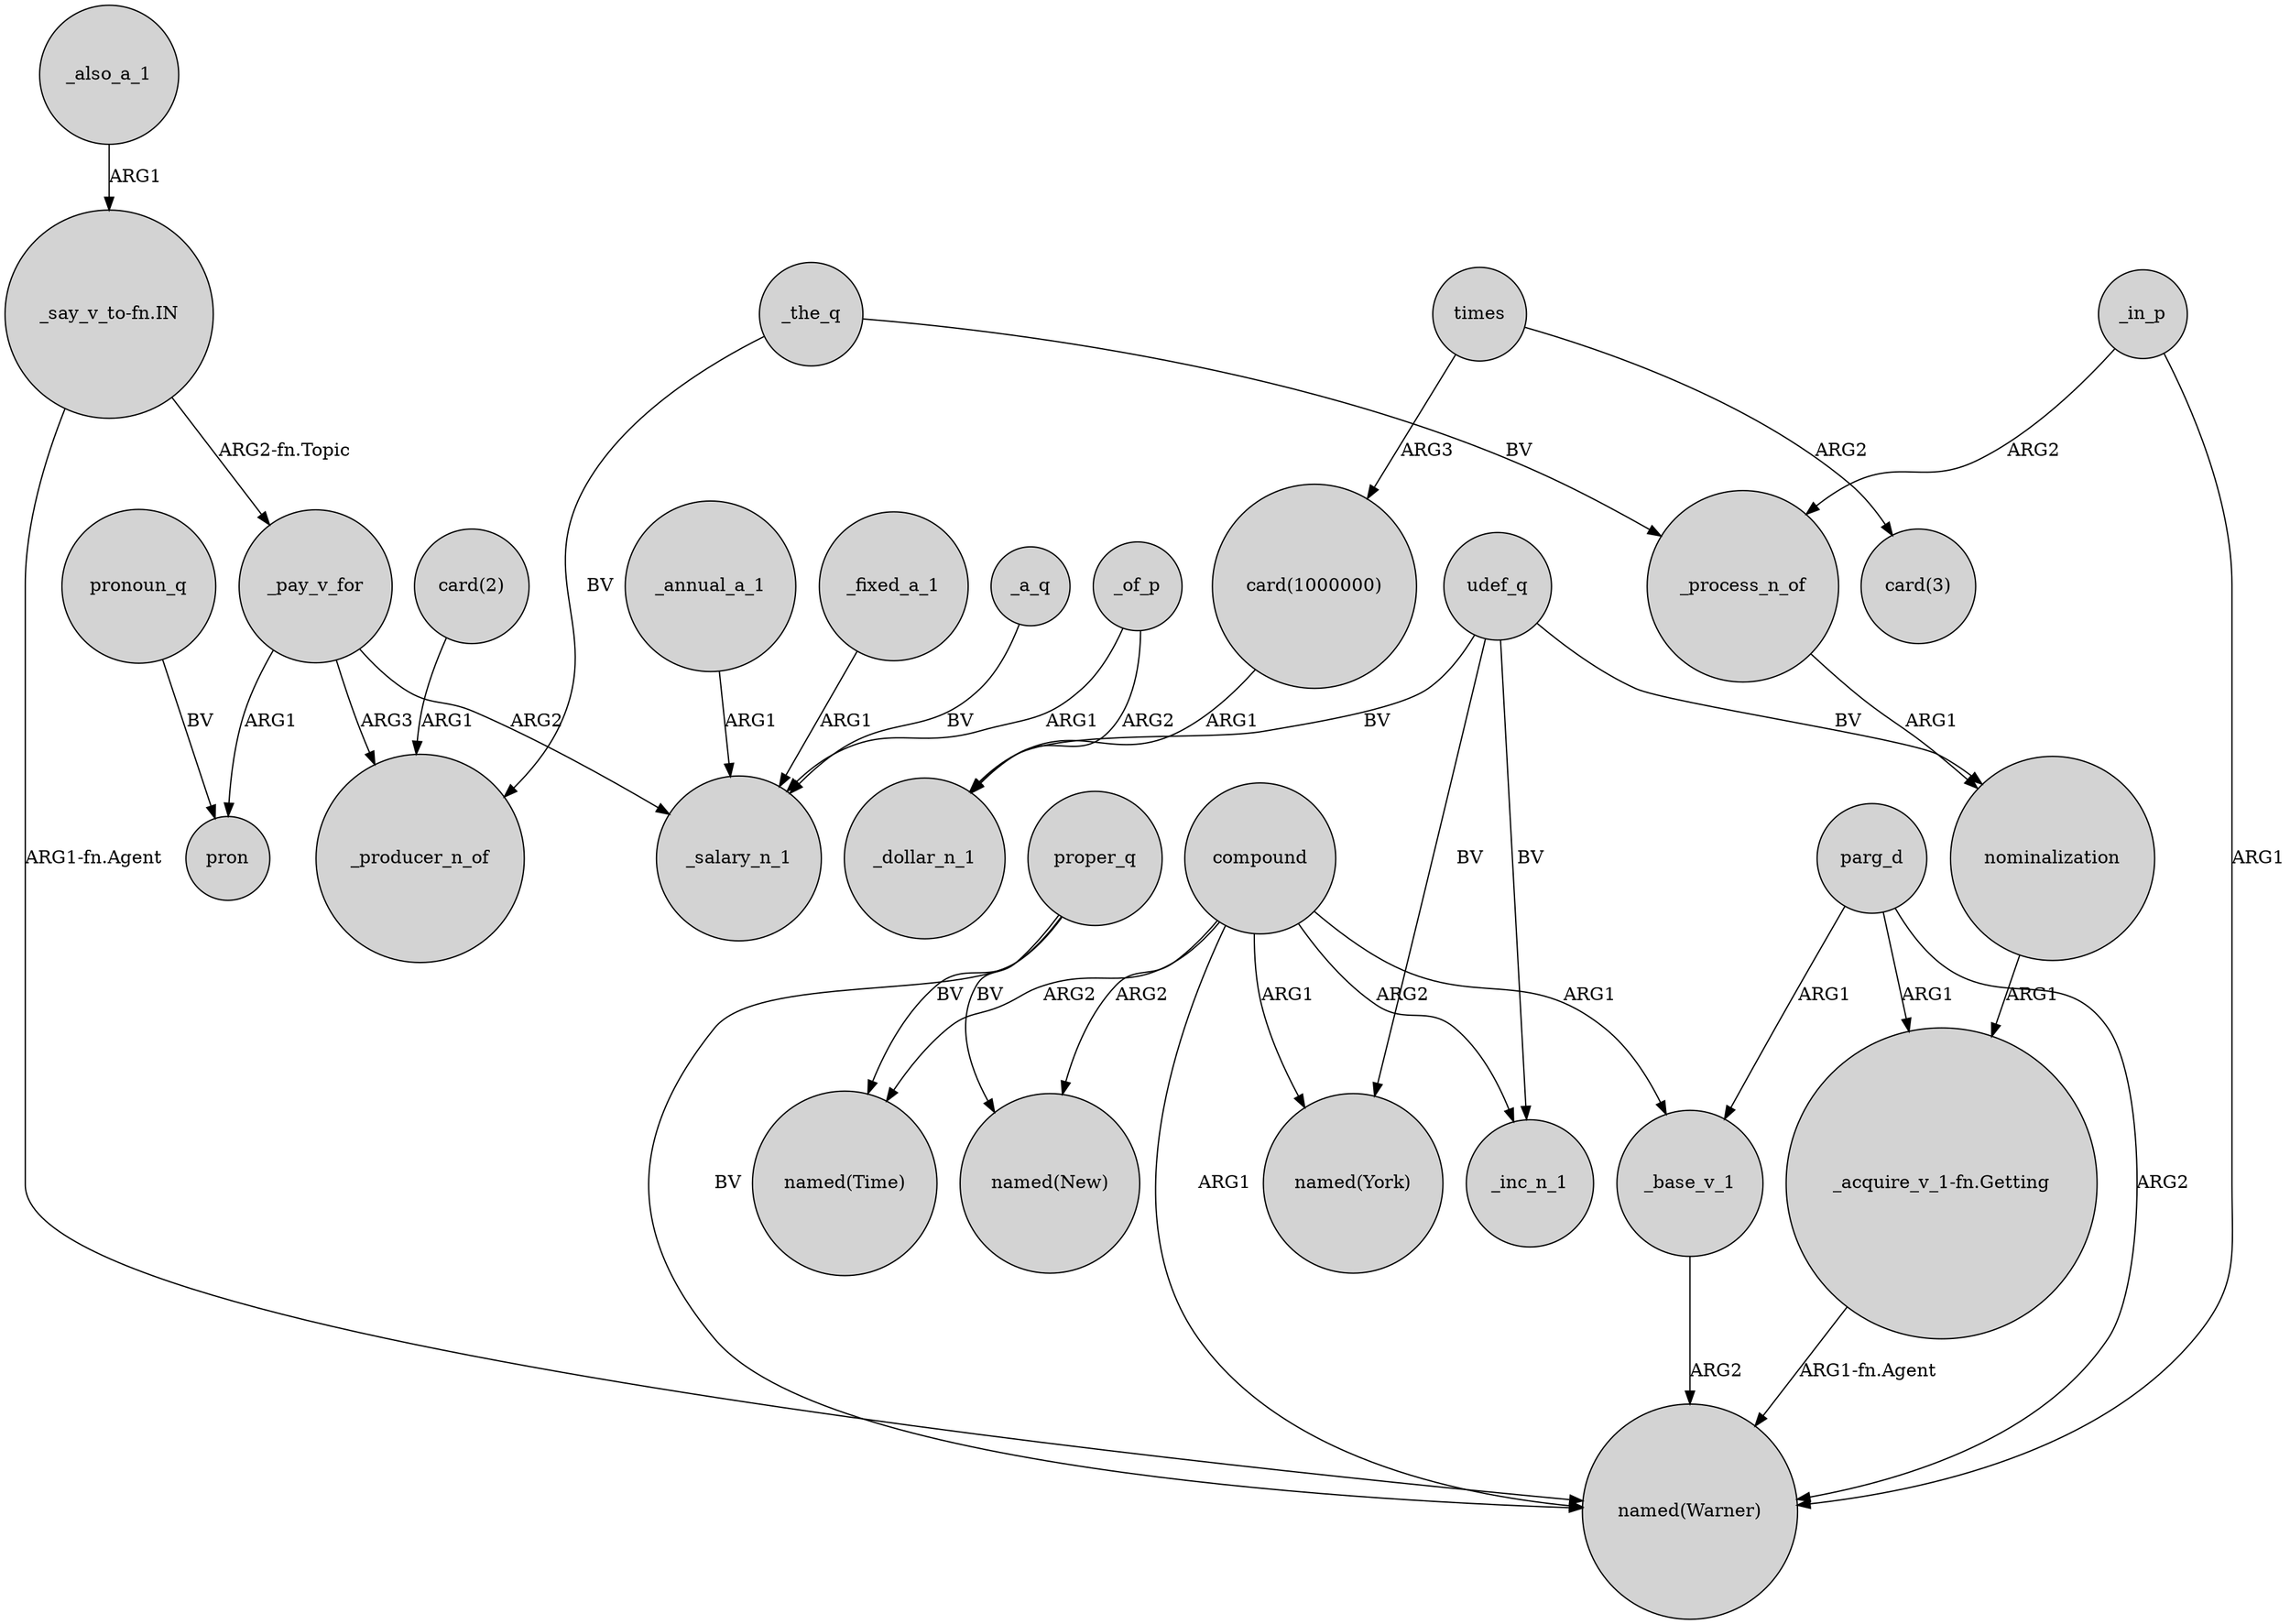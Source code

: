 digraph {
	node [shape=circle style=filled]
	_the_q -> _producer_n_of [label=BV]
	"card(1000000)" -> _dollar_n_1 [label=ARG1]
	_also_a_1 -> "_say_v_to-fn.IN" [label=ARG1]
	compound -> "named(New)" [label=ARG2]
	udef_q -> _inc_n_1 [label=BV]
	"_acquire_v_1-fn.Getting" -> "named(Warner)" [label="ARG1-fn.Agent"]
	_in_p -> _process_n_of [label=ARG2]
	proper_q -> "named(New)" [label=BV]
	"_say_v_to-fn.IN" -> "named(Warner)" [label="ARG1-fn.Agent"]
	_fixed_a_1 -> _salary_n_1 [label=ARG1]
	"_say_v_to-fn.IN" -> _pay_v_for [label="ARG2-fn.Topic"]
	_process_n_of -> nominalization [label=ARG1]
	nominalization -> "_acquire_v_1-fn.Getting" [label=ARG1]
	_pay_v_for -> pron [label=ARG1]
	compound -> "named(Warner)" [label=ARG1]
	_of_p -> _salary_n_1 [label=ARG1]
	_pay_v_for -> _salary_n_1 [label=ARG2]
	pronoun_q -> pron [label=BV]
	compound -> "named(York)" [label=ARG1]
	compound -> _base_v_1 [label=ARG1]
	udef_q -> "named(York)" [label=BV]
	parg_d -> "named(Warner)" [label=ARG2]
	_pay_v_for -> _producer_n_of [label=ARG3]
	_a_q -> _salary_n_1 [label=BV]
	times -> "card(1000000)" [label=ARG3]
	udef_q -> nominalization [label=BV]
	_in_p -> "named(Warner)" [label=ARG1]
	_base_v_1 -> "named(Warner)" [label=ARG2]
	"card(2)" -> _producer_n_of [label=ARG1]
	proper_q -> "named(Time)" [label=BV]
	times -> "card(3)" [label=ARG2]
	parg_d -> _base_v_1 [label=ARG1]
	proper_q -> "named(Warner)" [label=BV]
	compound -> "named(Time)" [label=ARG2]
	_annual_a_1 -> _salary_n_1 [label=ARG1]
	_of_p -> _dollar_n_1 [label=ARG2]
	udef_q -> _dollar_n_1 [label=BV]
	parg_d -> "_acquire_v_1-fn.Getting" [label=ARG1]
	compound -> _inc_n_1 [label=ARG2]
	_the_q -> _process_n_of [label=BV]
}
